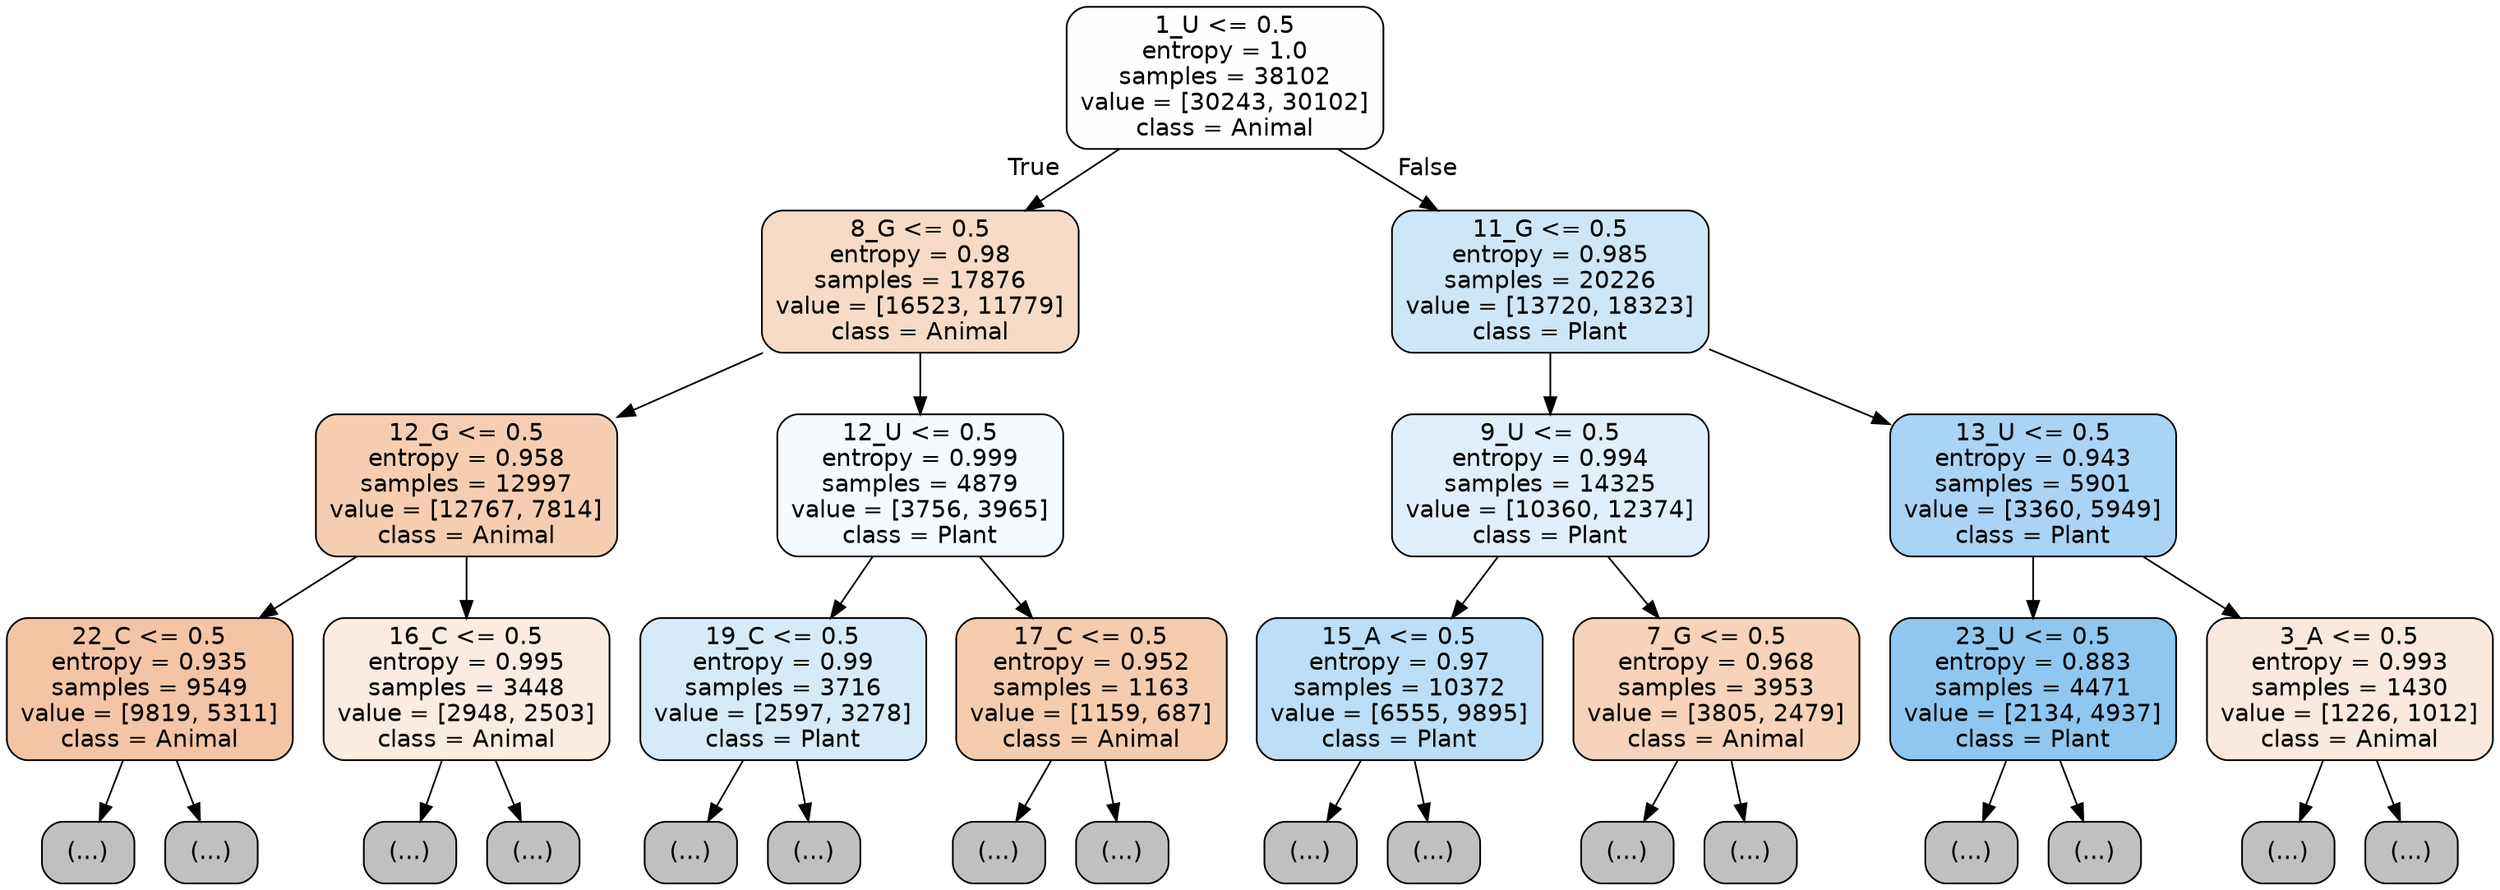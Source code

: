 digraph Tree {
node [shape=box, style="filled, rounded", color="black", fontname="helvetica"] ;
edge [fontname="helvetica"] ;
0 [label="1_U <= 0.5\nentropy = 1.0\nsamples = 38102\nvalue = [30243, 30102]\nclass = Animal", fillcolor="#fffefe"] ;
1 [label="8_G <= 0.5\nentropy = 0.98\nsamples = 17876\nvalue = [16523, 11779]\nclass = Animal", fillcolor="#f8dbc6"] ;
0 -> 1 [labeldistance=2.5, labelangle=45, headlabel="True"] ;
2 [label="12_G <= 0.5\nentropy = 0.958\nsamples = 12997\nvalue = [12767, 7814]\nclass = Animal", fillcolor="#f5ceb2"] ;
1 -> 2 ;
3 [label="22_C <= 0.5\nentropy = 0.935\nsamples = 9549\nvalue = [9819, 5311]\nclass = Animal", fillcolor="#f3c5a4"] ;
2 -> 3 ;
4 [label="(...)", fillcolor="#C0C0C0"] ;
3 -> 4 ;
4681 [label="(...)", fillcolor="#C0C0C0"] ;
3 -> 4681 ;
5206 [label="16_C <= 0.5\nentropy = 0.995\nsamples = 3448\nvalue = [2948, 2503]\nclass = Animal", fillcolor="#fbece1"] ;
2 -> 5206 ;
5207 [label="(...)", fillcolor="#C0C0C0"] ;
5206 -> 5207 ;
6668 [label="(...)", fillcolor="#C0C0C0"] ;
5206 -> 6668 ;
7091 [label="12_U <= 0.5\nentropy = 0.999\nsamples = 4879\nvalue = [3756, 3965]\nclass = Plant", fillcolor="#f5fafe"] ;
1 -> 7091 ;
7092 [label="19_C <= 0.5\nentropy = 0.99\nsamples = 3716\nvalue = [2597, 3278]\nclass = Plant", fillcolor="#d6ebfa"] ;
7091 -> 7092 ;
7093 [label="(...)", fillcolor="#C0C0C0"] ;
7092 -> 7093 ;
8598 [label="(...)", fillcolor="#C0C0C0"] ;
7092 -> 8598 ;
9057 [label="17_C <= 0.5\nentropy = 0.952\nsamples = 1163\nvalue = [1159, 687]\nclass = Animal", fillcolor="#f4ccae"] ;
7091 -> 9057 ;
9058 [label="(...)", fillcolor="#C0C0C0"] ;
9057 -> 9058 ;
9633 [label="(...)", fillcolor="#C0C0C0"] ;
9057 -> 9633 ;
9800 [label="11_G <= 0.5\nentropy = 0.985\nsamples = 20226\nvalue = [13720, 18323]\nclass = Plant", fillcolor="#cde6f8"] ;
0 -> 9800 [labeldistance=2.5, labelangle=-45, headlabel="False"] ;
9801 [label="9_U <= 0.5\nentropy = 0.994\nsamples = 14325\nvalue = [10360, 12374]\nclass = Plant", fillcolor="#dfeffb"] ;
9800 -> 9801 ;
9802 [label="15_A <= 0.5\nentropy = 0.97\nsamples = 10372\nvalue = [6555, 9895]\nclass = Plant", fillcolor="#bcdef6"] ;
9801 -> 9802 ;
9803 [label="(...)", fillcolor="#C0C0C0"] ;
9802 -> 9803 ;
12682 [label="(...)", fillcolor="#C0C0C0"] ;
9802 -> 12682 ;
13719 [label="7_G <= 0.5\nentropy = 0.968\nsamples = 3953\nvalue = [3805, 2479]\nclass = Animal", fillcolor="#f6d3ba"] ;
9801 -> 13719 ;
13720 [label="(...)", fillcolor="#C0C0C0"] ;
13719 -> 13720 ;
14843 [label="(...)", fillcolor="#C0C0C0"] ;
13719 -> 14843 ;
15242 [label="13_U <= 0.5\nentropy = 0.943\nsamples = 5901\nvalue = [3360, 5949]\nclass = Plant", fillcolor="#a9d4f4"] ;
9800 -> 15242 ;
15243 [label="23_U <= 0.5\nentropy = 0.883\nsamples = 4471\nvalue = [2134, 4937]\nclass = Plant", fillcolor="#8fc7f0"] ;
15242 -> 15243 ;
15244 [label="(...)", fillcolor="#C0C0C0"] ;
15243 -> 15244 ;
16465 [label="(...)", fillcolor="#C0C0C0"] ;
15243 -> 16465 ;
16516 [label="3_A <= 0.5\nentropy = 0.993\nsamples = 1430\nvalue = [1226, 1012]\nclass = Animal", fillcolor="#fae9dc"] ;
15242 -> 16516 ;
16517 [label="(...)", fillcolor="#C0C0C0"] ;
16516 -> 16517 ;
16950 [label="(...)", fillcolor="#C0C0C0"] ;
16516 -> 16950 ;
}